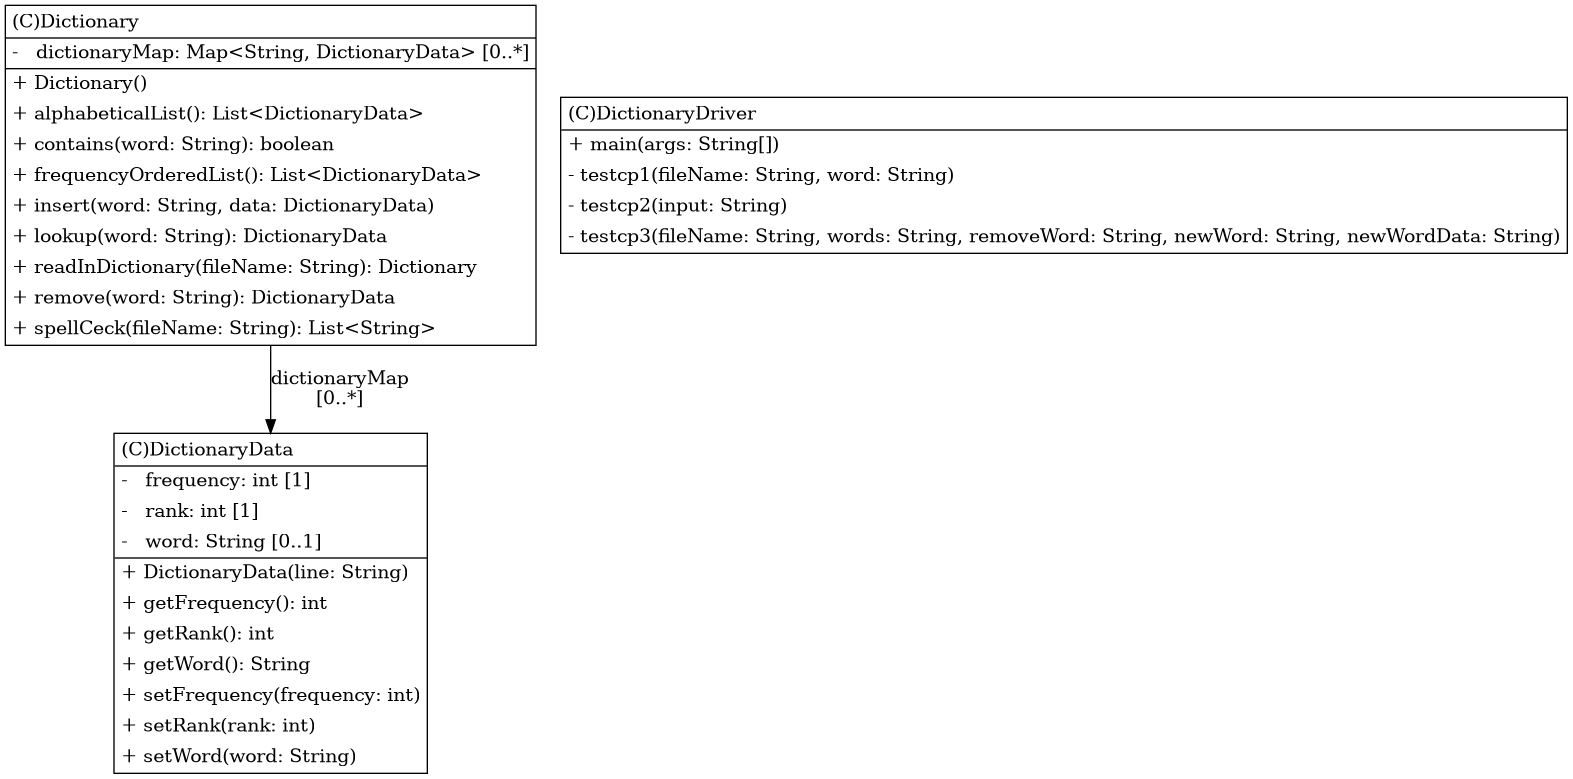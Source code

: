 @startuml

/' diagram meta data start
config=StructureConfiguration;
{
  "projectClassification": {
    "searchMode": "OpenProject", // OpenProject, AllProjects
    "includedProjects": "",
    "pathEndKeywords": "*.impl",
    "isClientPath": "",
    "isClientName": "",
    "isTestPath": "",
    "isTestName": "",
    "isMappingPath": "",
    "isMappingName": "",
    "isDataAccessPath": "",
    "isDataAccessName": "",
    "isDataStructurePath": "",
    "isDataStructureName": "",
    "isInterfaceStructuresPath": "",
    "isInterfaceStructuresName": "",
    "isEntryPointPath": "",
    "isEntryPointName": "",
    "treatFinalFieldsAsMandatory": false
  },
  "graphRestriction": {
    "classPackageExcludeFilter": "",
    "classPackageIncludeFilter": "",
    "classNameExcludeFilter": "",
    "classNameIncludeFilter": "",
    "methodNameExcludeFilter": "",
    "methodNameIncludeFilter": "",
    "removeByInheritance": "", // inheritance/annotation based filtering is done in a second step
    "removeByAnnotation": "",
    "removeByClassPackage": "", // cleanup the graph after inheritance/annotation based filtering is done
    "removeByClassName": "",
    "cutMappings": false,
    "cutEnum": false,
    "cutTests": false,
    "cutClient": false,
    "cutDataAccess": false,
    "cutInterfaceStructures": false,
    "cutDataStructures": false,
    "cutGetterAndSetter": false,
    "cutConstructors": false
  },
  "graphTraversal": {
    "forwardDepth": 4,
    "backwardDepth": 4,
    "classPackageExcludeFilter": "",
    "classPackageIncludeFilter": "",
    "classNameExcludeFilter": "",
    "classNameIncludeFilter": "",
    "methodNameExcludeFilter": "",
    "methodNameIncludeFilter": "",
    "hideMappings": false,
    "hideDataStructures": false,
    "hidePrivateMethods": false,
    "hideInterfaceCalls": false, // indirection: implementation -> interface (is hidden) -> implementation
    "onlyShowApplicationEntryPoints": false, // root node is included
    "useMethodCallsForStructureDiagram": "BothDirections" // ForwardOnly, BothDirections, No
  },
  "details": {
    "aggregation": "None", // ByClass, GroupByClass, None
    "showClassGenericTypes": true,
    "showMethods": true,
    "showMethodParameterNames": true,
    "showMethodParameterTypes": true,
    "showMethodReturnType": true,
    "showPackageLevels": 5,
    "showDetailedClassStructure": true
  },
  "rootClass": "Dictionary",
  "extensionCallbackMethod": "" // qualified.class.name#methodName - signature: public static String method(String)
}
diagram meta data end '/



digraph g {
    rankdir="TB"
    splines=polyline
    

'nodes 
Dictionary1854452554[
	label=<<TABLE BORDER="1" CELLBORDER="0" CELLPADDING="4" CELLSPACING="0">
<TR><TD ALIGN="LEFT" >(C)Dictionary</TD></TR>
<HR/>
<TR><TD ALIGN="LEFT" >-   dictionaryMap: Map&lt;String, DictionaryData&gt; [0..*]</TD></TR>
<HR/>
<TR><TD ALIGN="LEFT" >+ Dictionary()</TD></TR>
<TR><TD ALIGN="LEFT" >+ alphabeticalList(): List&lt;DictionaryData&gt;</TD></TR>
<TR><TD ALIGN="LEFT" >+ contains(word: String): boolean</TD></TR>
<TR><TD ALIGN="LEFT" >+ frequencyOrderedList(): List&lt;DictionaryData&gt;</TD></TR>
<TR><TD ALIGN="LEFT" >+ insert(word: String, data: DictionaryData)</TD></TR>
<TR><TD ALIGN="LEFT" >+ lookup(word: String): DictionaryData</TD></TR>
<TR><TD ALIGN="LEFT" >+ readInDictionary(fileName: String): Dictionary</TD></TR>
<TR><TD ALIGN="LEFT" >+ remove(word: String): DictionaryData</TD></TR>
<TR><TD ALIGN="LEFT" >+ spellCeck(fileName: String): List&lt;String&gt;</TD></TR>
</TABLE>>
	style=filled
	margin=0
	shape=plaintext
	fillcolor="#FFFFFF"
];

DictionaryData924214656[
	label=<<TABLE BORDER="1" CELLBORDER="0" CELLPADDING="4" CELLSPACING="0">
<TR><TD ALIGN="LEFT" >(C)DictionaryData</TD></TR>
<HR/>
<TR><TD ALIGN="LEFT" >-   frequency: int [1]</TD></TR>
<TR><TD ALIGN="LEFT" >-   rank: int [1]</TD></TR>
<TR><TD ALIGN="LEFT" >-   word: String [0..1]</TD></TR>
<HR/>
<TR><TD ALIGN="LEFT" >+ DictionaryData(line: String)</TD></TR>
<TR><TD ALIGN="LEFT" >+ getFrequency(): int</TD></TR>
<TR><TD ALIGN="LEFT" >+ getRank(): int</TD></TR>
<TR><TD ALIGN="LEFT" >+ getWord(): String</TD></TR>
<TR><TD ALIGN="LEFT" >+ setFrequency(frequency: int)</TD></TR>
<TR><TD ALIGN="LEFT" >+ setRank(rank: int)</TD></TR>
<TR><TD ALIGN="LEFT" >+ setWord(word: String)</TD></TR>
</TABLE>>
	style=filled
	margin=0
	shape=plaintext
	fillcolor="#FFFFFF"
];

DictionaryDriver872550274[
	label=<<TABLE BORDER="1" CELLBORDER="0" CELLPADDING="4" CELLSPACING="0">
<TR><TD ALIGN="LEFT" >(C)DictionaryDriver</TD></TR>
<HR/>
<TR><TD ALIGN="LEFT" >+ main(args: String[])</TD></TR>
<TR><TD ALIGN="LEFT" >- testcp1(fileName: String, word: String)</TD></TR>
<TR><TD ALIGN="LEFT" >- testcp2(input: String)</TD></TR>
<TR><TD ALIGN="LEFT" >- testcp3(fileName: String, words: String, removeWord: String, newWord: String, newWordData: String)</TD></TR>
</TABLE>>
	style=filled
	margin=0
	shape=plaintext
	fillcolor="#FFFFFF"
];

'edges    
Dictionary1854452554 -> DictionaryData924214656[label="dictionaryMap
[0..*]"];
    
}
@enduml